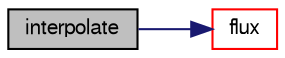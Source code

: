 digraph "interpolate"
{
  bgcolor="transparent";
  edge [fontname="FreeSans",fontsize="10",labelfontname="FreeSans",labelfontsize="10"];
  node [fontname="FreeSans",fontsize="10",shape=record];
  rankdir="LR";
  Node311 [label="interpolate",height=0.2,width=0.4,color="black", fillcolor="grey75", style="filled", fontcolor="black"];
  Node311 -> Node312 [color="midnightblue",fontsize="10",style="solid",fontname="FreeSans"];
  Node312 [label="flux",height=0.2,width=0.4,color="red",URL="$a22438.html#a2ceb35d3c628517a5b260ba4a74f35c3"];
}

